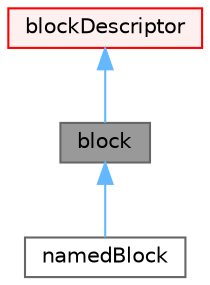 digraph "block"
{
 // LATEX_PDF_SIZE
  bgcolor="transparent";
  edge [fontname=Helvetica,fontsize=10,labelfontname=Helvetica,labelfontsize=10];
  node [fontname=Helvetica,fontsize=10,shape=box,height=0.2,width=0.4];
  Node1 [id="Node000001",label="block",height=0.2,width=0.4,color="gray40", fillcolor="grey60", style="filled", fontcolor="black",tooltip="Creates a single block of cells from point coordinates, numbers of cells in each direction and an exp..."];
  Node2 -> Node1 [id="edge1_Node000001_Node000002",dir="back",color="steelblue1",style="solid",tooltip=" "];
  Node2 [id="Node000002",label="blockDescriptor",height=0.2,width=0.4,color="red", fillcolor="#FFF0F0", style="filled",URL="$classFoam_1_1blockDescriptor.html",tooltip="Takes the description of the block and the list of curved edges and creates a list of points on edges..."];
  Node1 -> Node5 [id="edge2_Node000001_Node000005",dir="back",color="steelblue1",style="solid",tooltip=" "];
  Node5 [id="Node000005",label="namedBlock",height=0.2,width=0.4,color="gray40", fillcolor="white", style="filled",URL="$classFoam_1_1blocks_1_1namedBlock.html",tooltip="Gives name to a block."];
}
